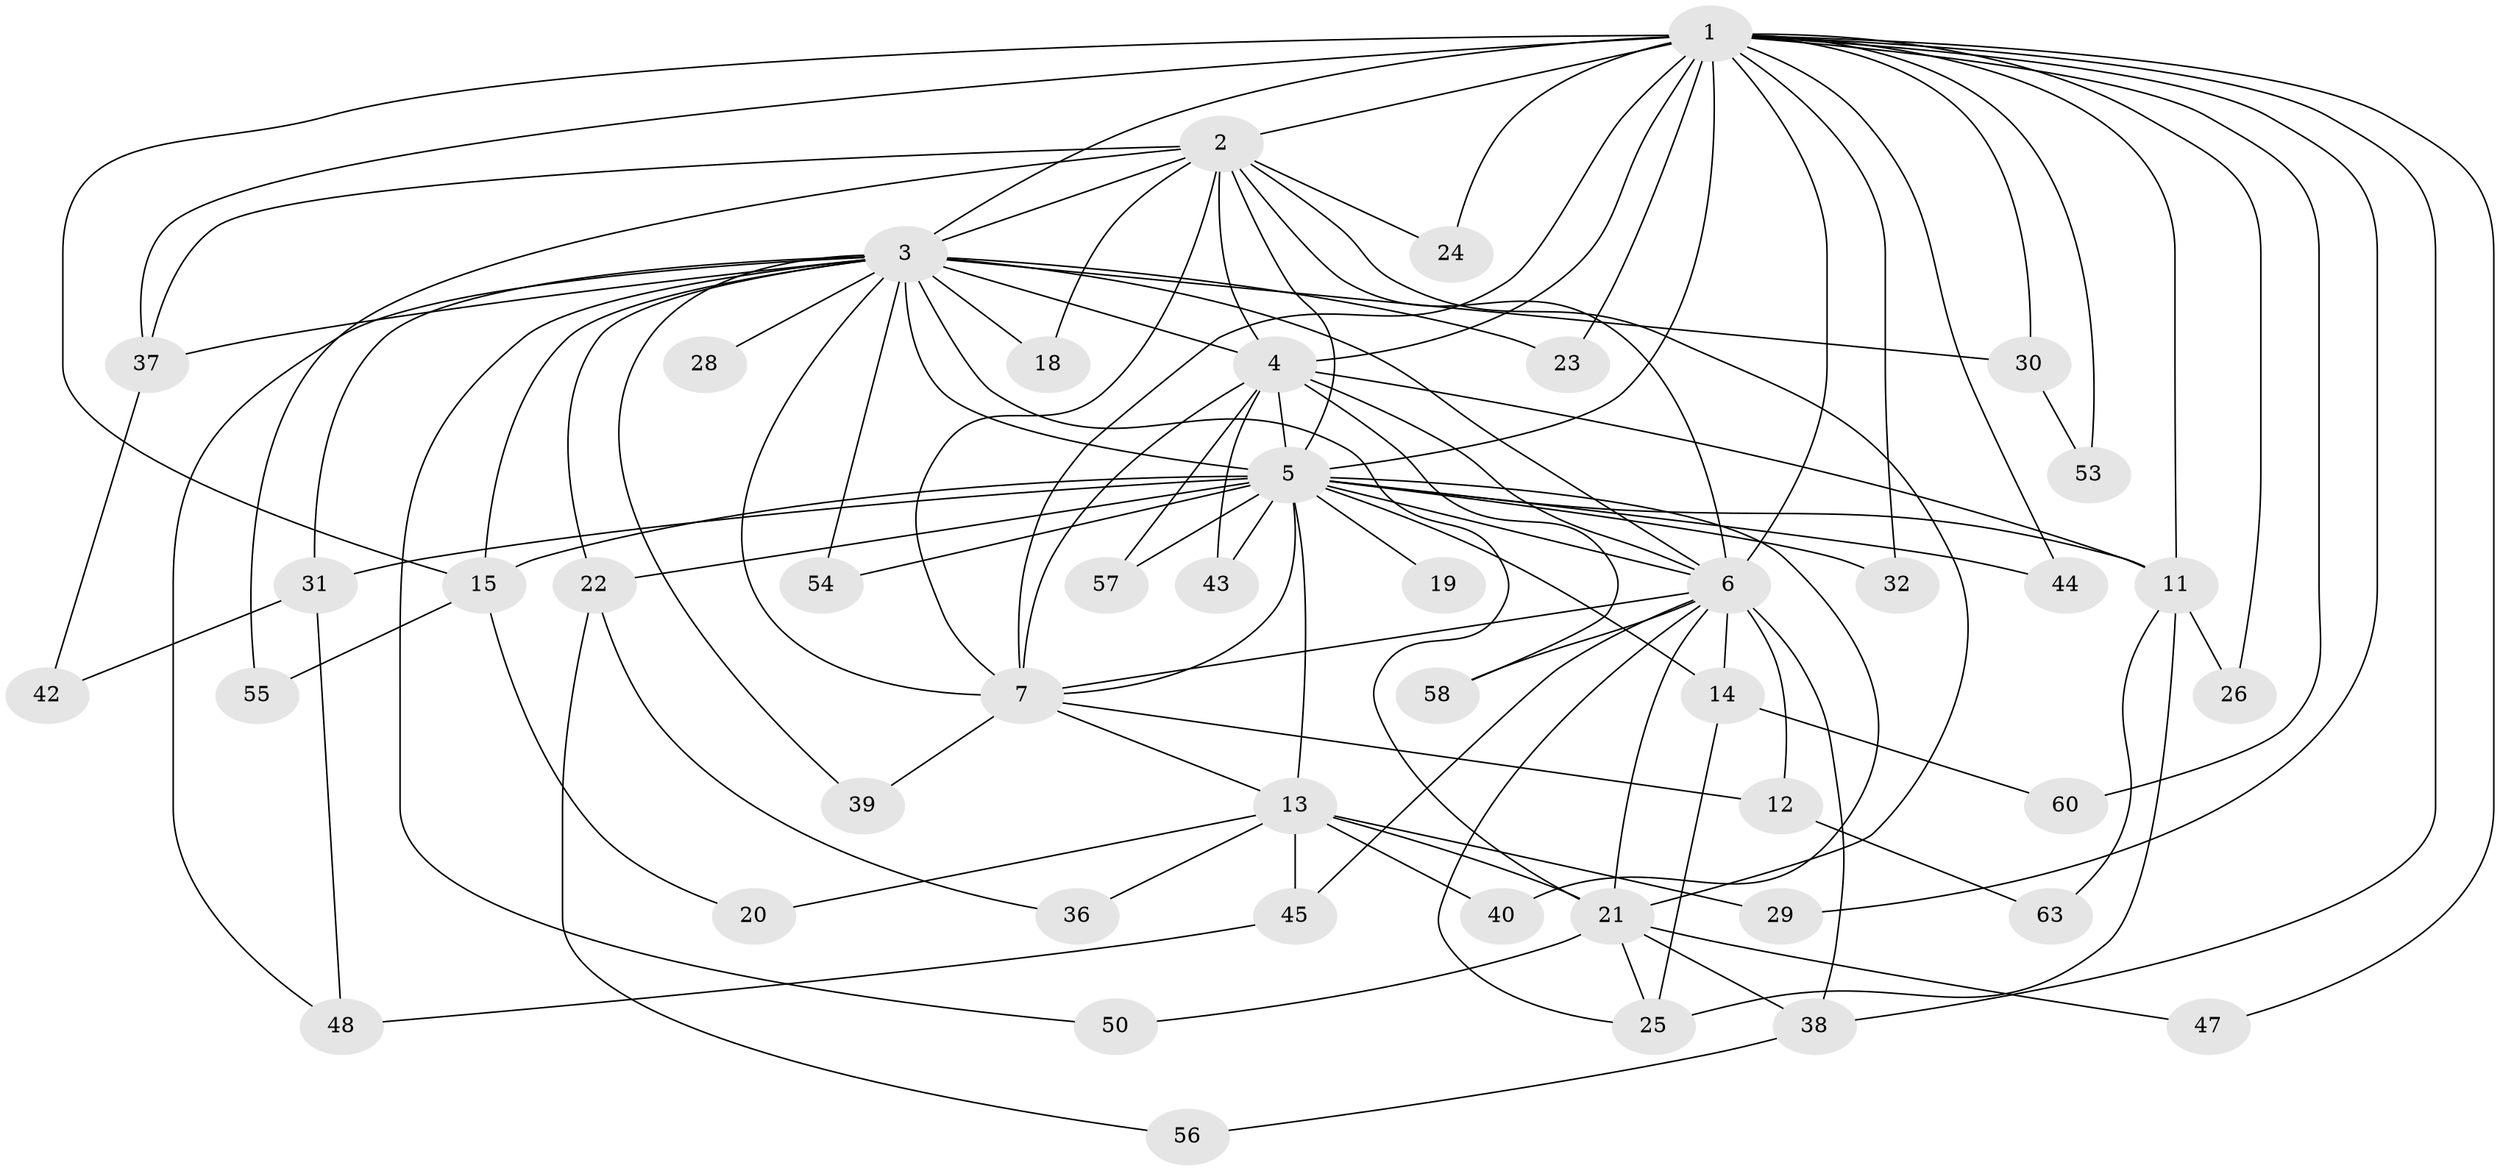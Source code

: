 // original degree distribution, {14: 0.031746031746031744, 16: 0.015873015873015872, 19: 0.031746031746031744, 13: 0.047619047619047616, 20: 0.015873015873015872, 17: 0.015873015873015872, 4: 0.1111111111111111, 3: 0.09523809523809523, 8: 0.031746031746031744, 5: 0.031746031746031744, 2: 0.5714285714285714}
// Generated by graph-tools (version 1.1) at 2025/11/02/27/25 16:11:07]
// undirected, 46 vertices, 106 edges
graph export_dot {
graph [start="1"]
  node [color=gray90,style=filled];
  1 [super="+10"];
  2 [super="+62"];
  3 [super="+9"];
  4 [super="+27"];
  5 [super="+8"];
  6 [super="+35"];
  7 [super="+17"];
  11 [super="+16"];
  12;
  13 [super="+51"];
  14 [super="+33"];
  15 [super="+59"];
  18;
  19;
  20;
  21 [super="+34"];
  22 [super="+49"];
  23;
  24;
  25 [super="+52"];
  26;
  28;
  29;
  30;
  31;
  32;
  36;
  37 [super="+41"];
  38 [super="+46"];
  39;
  40;
  42;
  43;
  44;
  45;
  47;
  48 [super="+61"];
  50;
  53;
  54;
  55;
  56;
  57;
  58;
  60;
  63;
  1 -- 2 [weight=2];
  1 -- 3 [weight=4];
  1 -- 4 [weight=2];
  1 -- 5 [weight=4];
  1 -- 6 [weight=3];
  1 -- 7 [weight=2];
  1 -- 30;
  1 -- 32;
  1 -- 37;
  1 -- 53;
  1 -- 60;
  1 -- 23;
  1 -- 24;
  1 -- 26;
  1 -- 29;
  1 -- 38;
  1 -- 44;
  1 -- 47;
  1 -- 11;
  1 -- 15;
  2 -- 3 [weight=2];
  2 -- 4;
  2 -- 5 [weight=2];
  2 -- 6;
  2 -- 7;
  2 -- 18;
  2 -- 21;
  2 -- 24;
  2 -- 55;
  2 -- 37;
  3 -- 4 [weight=2];
  3 -- 5 [weight=4];
  3 -- 6 [weight=2];
  3 -- 7 [weight=2];
  3 -- 15;
  3 -- 18;
  3 -- 22 [weight=2];
  3 -- 23;
  3 -- 28 [weight=2];
  3 -- 31;
  3 -- 39;
  3 -- 50;
  3 -- 54;
  3 -- 37;
  3 -- 21;
  3 -- 30;
  3 -- 48;
  4 -- 5 [weight=3];
  4 -- 6;
  4 -- 7 [weight=2];
  4 -- 11;
  4 -- 43;
  4 -- 57;
  4 -- 58;
  5 -- 6 [weight=2];
  5 -- 7 [weight=2];
  5 -- 11;
  5 -- 13;
  5 -- 14;
  5 -- 15;
  5 -- 32;
  5 -- 40;
  5 -- 43;
  5 -- 44;
  5 -- 57;
  5 -- 19;
  5 -- 54;
  5 -- 31;
  5 -- 22;
  6 -- 7;
  6 -- 12;
  6 -- 14;
  6 -- 25;
  6 -- 45;
  6 -- 58;
  6 -- 21;
  6 -- 38;
  7 -- 12;
  7 -- 13;
  7 -- 39;
  11 -- 26;
  11 -- 63;
  11 -- 25;
  12 -- 63;
  13 -- 20;
  13 -- 29;
  13 -- 36;
  13 -- 40;
  13 -- 45;
  13 -- 21;
  14 -- 25;
  14 -- 60;
  15 -- 20;
  15 -- 55;
  21 -- 25;
  21 -- 38;
  21 -- 47;
  21 -- 50;
  22 -- 36;
  22 -- 56;
  30 -- 53;
  31 -- 42;
  31 -- 48;
  37 -- 42;
  38 -- 56;
  45 -- 48;
}
